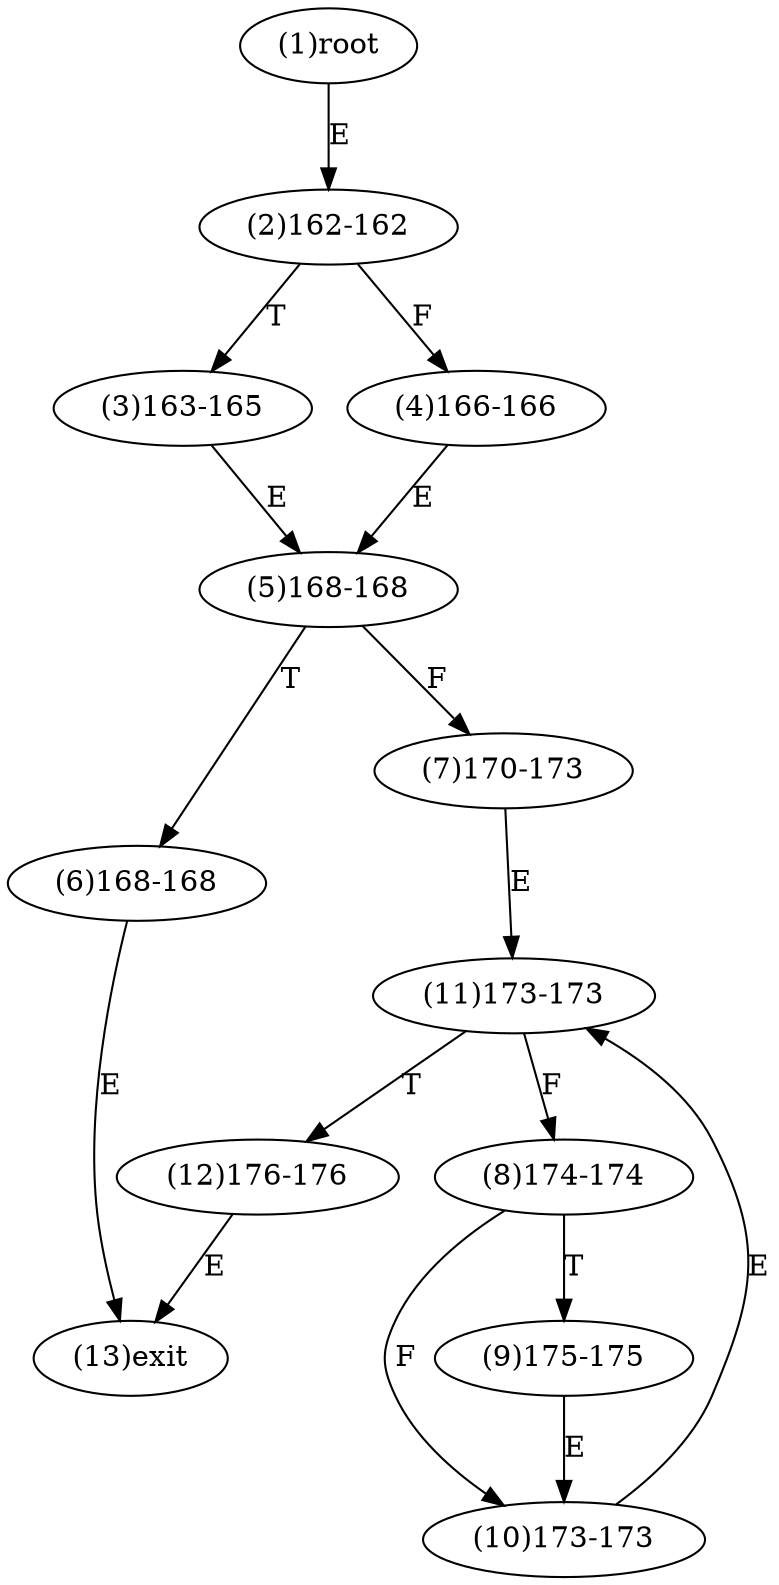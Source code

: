 digraph "" { 
1[ label="(1)root"];
2[ label="(2)162-162"];
3[ label="(3)163-165"];
4[ label="(4)166-166"];
5[ label="(5)168-168"];
6[ label="(6)168-168"];
7[ label="(7)170-173"];
8[ label="(8)174-174"];
9[ label="(9)175-175"];
10[ label="(10)173-173"];
11[ label="(11)173-173"];
12[ label="(12)176-176"];
13[ label="(13)exit"];
1->2[ label="E"];
2->4[ label="F"];
2->3[ label="T"];
3->5[ label="E"];
4->5[ label="E"];
5->7[ label="F"];
5->6[ label="T"];
6->13[ label="E"];
7->11[ label="E"];
8->10[ label="F"];
8->9[ label="T"];
9->10[ label="E"];
10->11[ label="E"];
11->8[ label="F"];
11->12[ label="T"];
12->13[ label="E"];
}